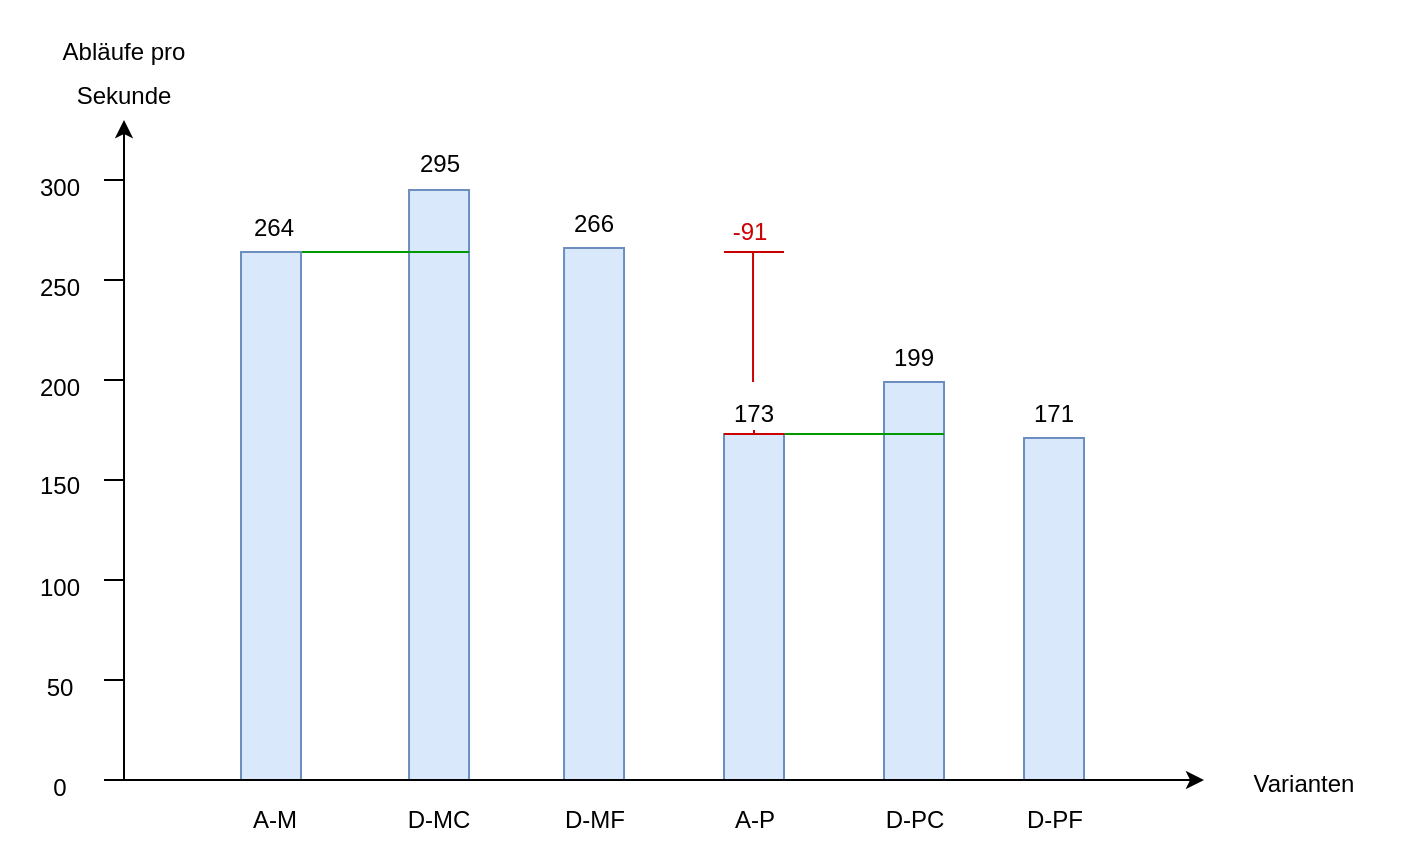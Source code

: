 <mxfile version="15.7.3" type="device"><diagram id="FbtK2Skj-vWOYn37J2EQ" name="Seite-1"><mxGraphModel dx="1102" dy="1025" grid="1" gridSize="10" guides="1" tooltips="1" connect="1" arrows="1" fold="1" page="1" pageScale="1" pageWidth="827" pageHeight="1169" math="0" shadow="0"><root><mxCell id="0"/><mxCell id="1" parent="0"/><mxCell id="D3qRMF15tmyKfBCYJQLg-1" value="" style="rounded=0;whiteSpace=wrap;html=1;rotation=0;fillColor=#dae8fc;strokeColor=#6c8ebf;" vertex="1" parent="1"><mxGeometry x="267.52" y="125" width="30" height="295" as="geometry"/></mxCell><mxCell id="D3qRMF15tmyKfBCYJQLg-2" value="" style="endArrow=none;html=1;strokeColor=#009900;fontColor=none;exitX=0.75;exitY=1;exitDx=0;exitDy=0;" edge="1" parent="1"><mxGeometry width="50" height="50" relative="1" as="geometry"><mxPoint x="297.52" y="156" as="sourcePoint"/><mxPoint x="212" y="156" as="targetPoint"/></mxGeometry></mxCell><mxCell id="D3qRMF15tmyKfBCYJQLg-3" value="" style="rounded=0;whiteSpace=wrap;html=1;rotation=0;fillColor=#dae8fc;strokeColor=#6c8ebf;" vertex="1" parent="1"><mxGeometry x="505.01" y="221" width="30" height="199" as="geometry"/></mxCell><mxCell id="D3qRMF15tmyKfBCYJQLg-4" value="" style="endArrow=none;html=1;strokeColor=#009900;fontColor=none;entryX=0.75;entryY=1;entryDx=0;entryDy=0;exitX=0.75;exitY=1;exitDx=0;exitDy=0;" edge="1" parent="1" target="D3qRMF15tmyKfBCYJQLg-5"><mxGeometry width="50" height="50" relative="1" as="geometry"><mxPoint x="535.01" y="247" as="sourcePoint"/><mxPoint x="476.51" y="198.81" as="targetPoint"/></mxGeometry></mxCell><mxCell id="D3qRMF15tmyKfBCYJQLg-5" value="173" style="text;html=1;strokeColor=none;fillColor=none;align=center;verticalAlign=middle;whiteSpace=wrap;rounded=0;" vertex="1" parent="1"><mxGeometry x="410" y="227" width="60" height="20" as="geometry"/></mxCell><mxCell id="D3qRMF15tmyKfBCYJQLg-6" value="50" style="text;html=1;strokeColor=none;fillColor=none;align=center;verticalAlign=middle;whiteSpace=wrap;rounded=0;" vertex="1" parent="1"><mxGeometry x="63" y="364" width="60" height="20" as="geometry"/></mxCell><mxCell id="D3qRMF15tmyKfBCYJQLg-7" value="100" style="text;html=1;strokeColor=none;fillColor=none;align=center;verticalAlign=middle;whiteSpace=wrap;rounded=0;" vertex="1" parent="1"><mxGeometry x="63" y="314" width="60" height="20" as="geometry"/></mxCell><mxCell id="D3qRMF15tmyKfBCYJQLg-8" value="150" style="text;html=1;strokeColor=none;fillColor=none;align=center;verticalAlign=middle;whiteSpace=wrap;rounded=0;" vertex="1" parent="1"><mxGeometry x="63" y="263" width="60" height="20" as="geometry"/></mxCell><mxCell id="D3qRMF15tmyKfBCYJQLg-9" value="200" style="text;html=1;strokeColor=none;fillColor=none;align=center;verticalAlign=middle;whiteSpace=wrap;rounded=0;" vertex="1" parent="1"><mxGeometry x="63" y="214" width="60" height="20" as="geometry"/></mxCell><mxCell id="D3qRMF15tmyKfBCYJQLg-10" value="250" style="text;html=1;strokeColor=none;fillColor=none;align=center;verticalAlign=middle;whiteSpace=wrap;rounded=0;" vertex="1" parent="1"><mxGeometry x="63" y="164" width="60" height="20" as="geometry"/></mxCell><mxCell id="D3qRMF15tmyKfBCYJQLg-11" value="300" style="text;html=1;strokeColor=none;fillColor=none;align=center;verticalAlign=middle;whiteSpace=wrap;rounded=0;" vertex="1" parent="1"><mxGeometry x="63" y="114" width="60" height="20" as="geometry"/></mxCell><mxCell id="D3qRMF15tmyKfBCYJQLg-12" value="" style="endArrow=classic;html=1;rounded=0;strokeColor=#000000;" edge="1" parent="1"><mxGeometry width="50" height="50" relative="1" as="geometry"><mxPoint x="125" y="420" as="sourcePoint"/><mxPoint x="125" y="90" as="targetPoint"/></mxGeometry></mxCell><mxCell id="D3qRMF15tmyKfBCYJQLg-13" value="" style="rounded=0;whiteSpace=wrap;html=1;rotation=0;fillColor=#dae8fc;strokeColor=#6c8ebf;" vertex="1" parent="1"><mxGeometry x="183.51" y="156" width="30" height="264" as="geometry"/></mxCell><mxCell id="D3qRMF15tmyKfBCYJQLg-14" value="" style="rounded=0;whiteSpace=wrap;html=1;rotation=0;fillColor=#dae8fc;strokeColor=#6c8ebf;" vertex="1" parent="1"><mxGeometry x="345.02" y="154" width="30" height="266" as="geometry"/></mxCell><mxCell id="D3qRMF15tmyKfBCYJQLg-15" value="" style="rounded=0;whiteSpace=wrap;html=1;rotation=0;fillColor=#dae8fc;strokeColor=#6c8ebf;" vertex="1" parent="1"><mxGeometry x="425" y="247" width="30" height="173" as="geometry"/></mxCell><mxCell id="D3qRMF15tmyKfBCYJQLg-16" value="" style="rounded=0;whiteSpace=wrap;html=1;rotation=0;fillColor=#dae8fc;strokeColor=#6c8ebf;" vertex="1" parent="1"><mxGeometry x="575.01" y="249" width="30" height="171" as="geometry"/></mxCell><mxCell id="D3qRMF15tmyKfBCYJQLg-17" value="264" style="text;html=1;strokeColor=none;fillColor=none;align=center;verticalAlign=middle;whiteSpace=wrap;rounded=0;" vertex="1" parent="1"><mxGeometry x="170" y="134" width="60" height="20" as="geometry"/></mxCell><mxCell id="D3qRMF15tmyKfBCYJQLg-18" value="266" style="text;html=1;strokeColor=none;fillColor=none;align=center;verticalAlign=middle;whiteSpace=wrap;rounded=0;" vertex="1" parent="1"><mxGeometry x="330.02" y="132" width="60" height="20" as="geometry"/></mxCell><mxCell id="D3qRMF15tmyKfBCYJQLg-19" value="171" style="text;html=1;strokeColor=none;fillColor=none;align=center;verticalAlign=middle;whiteSpace=wrap;rounded=0;" vertex="1" parent="1"><mxGeometry x="560.01" y="227" width="60" height="20" as="geometry"/></mxCell><mxCell id="D3qRMF15tmyKfBCYJQLg-20" value="D-PF" style="text;html=1;strokeColor=none;fillColor=none;align=center;verticalAlign=middle;whiteSpace=wrap;rounded=0;" vertex="1" parent="1"><mxGeometry x="542.51" y="430" width="95" height="20" as="geometry"/></mxCell><mxCell id="D3qRMF15tmyKfBCYJQLg-21" value="A-M" style="text;html=1;strokeColor=none;fillColor=none;align=center;verticalAlign=middle;whiteSpace=wrap;rounded=0;" vertex="1" parent="1"><mxGeometry x="152.5" y="430" width="95" height="20" as="geometry"/></mxCell><mxCell id="D3qRMF15tmyKfBCYJQLg-22" value="D-MF" style="text;html=1;strokeColor=none;fillColor=none;align=center;verticalAlign=middle;whiteSpace=wrap;rounded=0;" vertex="1" parent="1"><mxGeometry x="312.52" y="430" width="95" height="20" as="geometry"/></mxCell><mxCell id="D3qRMF15tmyKfBCYJQLg-23" value="A-P" style="text;html=1;strokeColor=none;fillColor=none;align=center;verticalAlign=middle;whiteSpace=wrap;rounded=0;" vertex="1" parent="1"><mxGeometry x="392.5" y="430" width="95" height="20" as="geometry"/></mxCell><mxCell id="D3qRMF15tmyKfBCYJQLg-24" value="Varianten" style="text;html=1;strokeColor=none;fillColor=none;align=center;verticalAlign=middle;whiteSpace=wrap;rounded=0;" vertex="1" parent="1"><mxGeometry x="665" y="407" width="100" height="30" as="geometry"/></mxCell><mxCell id="D3qRMF15tmyKfBCYJQLg-25" value="Abläufe pro" style="text;strokeColor=none;fillColor=none;align=center;verticalAlign=middle;rounded=0;" vertex="1" parent="1"><mxGeometry x="75" y="30" width="100" height="50" as="geometry"/></mxCell><mxCell id="D3qRMF15tmyKfBCYJQLg-26" value="" style="endArrow=none;html=1;rounded=0;strokeColor=#000000;" edge="1" parent="1"><mxGeometry width="50" height="50" relative="1" as="geometry"><mxPoint x="115" y="370" as="sourcePoint"/><mxPoint x="125" y="370" as="targetPoint"/></mxGeometry></mxCell><mxCell id="D3qRMF15tmyKfBCYJQLg-27" value="" style="endArrow=none;html=1;rounded=0;strokeColor=#000000;" edge="1" parent="1"><mxGeometry width="50" height="50" relative="1" as="geometry"><mxPoint x="115" y="320" as="sourcePoint"/><mxPoint x="125" y="320" as="targetPoint"/></mxGeometry></mxCell><mxCell id="D3qRMF15tmyKfBCYJQLg-28" value="" style="endArrow=none;html=1;rounded=0;strokeColor=#000000;" edge="1" parent="1"><mxGeometry width="50" height="50" relative="1" as="geometry"><mxPoint x="115" y="270" as="sourcePoint"/><mxPoint x="125" y="270" as="targetPoint"/></mxGeometry></mxCell><mxCell id="D3qRMF15tmyKfBCYJQLg-29" value="" style="endArrow=none;html=1;rounded=0;strokeColor=#000000;" edge="1" parent="1"><mxGeometry width="50" height="50" relative="1" as="geometry"><mxPoint x="115" y="220" as="sourcePoint"/><mxPoint x="125" y="220" as="targetPoint"/></mxGeometry></mxCell><mxCell id="D3qRMF15tmyKfBCYJQLg-30" value="" style="endArrow=none;html=1;rounded=0;strokeColor=#000000;" edge="1" parent="1"><mxGeometry width="50" height="50" relative="1" as="geometry"><mxPoint x="115" y="170" as="sourcePoint"/><mxPoint x="125" y="170" as="targetPoint"/></mxGeometry></mxCell><mxCell id="D3qRMF15tmyKfBCYJQLg-31" value="" style="endArrow=none;html=1;rounded=0;strokeColor=#000000;" edge="1" parent="1"><mxGeometry width="50" height="50" relative="1" as="geometry"><mxPoint x="115" y="120" as="sourcePoint"/><mxPoint x="125" y="120" as="targetPoint"/></mxGeometry></mxCell><mxCell id="D3qRMF15tmyKfBCYJQLg-32" value="Sekunde" style="text;strokeColor=none;fillColor=none;align=center;verticalAlign=middle;rounded=0;" vertex="1" parent="1"><mxGeometry x="75" y="52" width="100" height="50" as="geometry"/></mxCell><mxCell id="D3qRMF15tmyKfBCYJQLg-33" value="295" style="text;html=1;strokeColor=none;fillColor=none;align=center;verticalAlign=middle;whiteSpace=wrap;rounded=0;" vertex="1" parent="1"><mxGeometry x="252.52" y="102" width="60" height="20" as="geometry"/></mxCell><mxCell id="D3qRMF15tmyKfBCYJQLg-34" value="D-MC" style="text;html=1;strokeColor=none;fillColor=none;align=center;verticalAlign=middle;whiteSpace=wrap;rounded=0;" vertex="1" parent="1"><mxGeometry x="235.02" y="430" width="95" height="20" as="geometry"/></mxCell><mxCell id="D3qRMF15tmyKfBCYJQLg-35" value="D-PC" style="text;html=1;strokeColor=none;fillColor=none;align=center;verticalAlign=middle;whiteSpace=wrap;rounded=0;" vertex="1" parent="1"><mxGeometry x="472.51" y="430" width="95" height="20" as="geometry"/></mxCell><mxCell id="D3qRMF15tmyKfBCYJQLg-36" value="199" style="text;html=1;strokeColor=none;fillColor=none;align=center;verticalAlign=middle;whiteSpace=wrap;rounded=0;" vertex="1" parent="1"><mxGeometry x="490.01" y="199" width="60" height="20" as="geometry"/></mxCell><mxCell id="D3qRMF15tmyKfBCYJQLg-37" value="-91" style="text;html=1;fillColor=none;align=center;verticalAlign=middle;whiteSpace=wrap;rounded=0;fontColor=#CC0000;" vertex="1" parent="1"><mxGeometry x="407.52" y="136" width="60" height="20" as="geometry"/></mxCell><mxCell id="D3qRMF15tmyKfBCYJQLg-38" value="" style="endArrow=none;html=1;rounded=0;strokeColor=#CC0000;" edge="1" parent="1"><mxGeometry width="50" height="50" relative="1" as="geometry"><mxPoint x="439.52" y="221" as="sourcePoint"/><mxPoint x="439.52" y="156" as="targetPoint"/></mxGeometry></mxCell><mxCell id="D3qRMF15tmyKfBCYJQLg-39" value="" style="endArrow=none;html=1;rounded=0;strokeColor=#CC0000;" edge="1" parent="1"><mxGeometry width="50" height="50" relative="1" as="geometry"><mxPoint x="455" y="156" as="sourcePoint"/><mxPoint x="425" y="156" as="targetPoint"/></mxGeometry></mxCell><mxCell id="D3qRMF15tmyKfBCYJQLg-40" value="" style="endArrow=none;html=1;rounded=0;exitX=1.01;exitY=0;exitDx=0;exitDy=0;exitPerimeter=0;entryX=0;entryY=0;entryDx=0;entryDy=0;strokeColor=#CC0000;" edge="1" parent="1" source="D3qRMF15tmyKfBCYJQLg-15" target="D3qRMF15tmyKfBCYJQLg-15"><mxGeometry width="50" height="50" relative="1" as="geometry"><mxPoint x="455" y="250" as="sourcePoint"/><mxPoint x="424" y="250" as="targetPoint"/></mxGeometry></mxCell><mxCell id="D3qRMF15tmyKfBCYJQLg-41" value="" style="endArrow=none;html=1;rounded=0;exitX=0.5;exitY=0;exitDx=0;exitDy=0;entryX=0.5;entryY=0.9;entryDx=0;entryDy=0;entryPerimeter=0;strokeColor=#CC0000;" edge="1" parent="1" source="D3qRMF15tmyKfBCYJQLg-15" target="D3qRMF15tmyKfBCYJQLg-5"><mxGeometry width="50" height="50" relative="1" as="geometry"><mxPoint x="455" y="260" as="sourcePoint"/><mxPoint x="440" y="245" as="targetPoint"/></mxGeometry></mxCell><mxCell id="D3qRMF15tmyKfBCYJQLg-42" value="0" style="text;html=1;strokeColor=none;fillColor=none;align=center;verticalAlign=middle;whiteSpace=wrap;rounded=0;" vertex="1" parent="1"><mxGeometry x="63" y="414" width="60" height="20" as="geometry"/></mxCell><mxCell id="D3qRMF15tmyKfBCYJQLg-43" value="" style="endArrow=none;html=1;rounded=0;strokeColor=#000000;" edge="1" parent="1"><mxGeometry width="50" height="50" relative="1" as="geometry"><mxPoint x="115" y="420" as="sourcePoint"/><mxPoint x="125" y="420" as="targetPoint"/></mxGeometry></mxCell><mxCell id="D3qRMF15tmyKfBCYJQLg-44" value="" style="endArrow=classic;html=1;rounded=0;endFill=1;strokeColor=#000000;" edge="1" parent="1"><mxGeometry width="50" height="50" relative="1" as="geometry"><mxPoint x="125" y="420" as="sourcePoint"/><mxPoint x="665" y="420" as="targetPoint"/></mxGeometry></mxCell></root></mxGraphModel></diagram></mxfile>